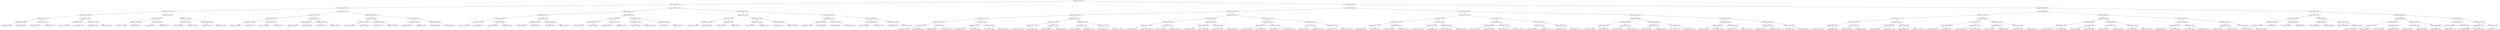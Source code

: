 digraph G{
1368446734 [label="Node{data=[3102, 3102]}"]
1368446734 -> 194068117
194068117 [label="Node{data=[2008, 2008]}"]
194068117 -> 1980171720
1980171720 [label="Node{data=[1842, 1842]}"]
1980171720 -> 1896404476
1896404476 [label="Node{data=[1797, 1797]}"]
1896404476 -> 645354612
645354612 [label="Node{data=[1762, 1762]}"]
645354612 -> 605070265
605070265 [label="Node{data=[1709, 1709]}"]
605070265 -> 1786235830
1786235830 [label="Node{data=[1669, 1669]}"]
1786235830 -> 1575441457
1575441457 [label="Node{data=[1124, 1124]}"]
1786235830 -> 1102020365
1102020365 [label="Node{data=[1695, 1695]}"]
605070265 -> 1610809834
1610809834 [label="Node{data=[1739, 1739]}"]
1610809834 -> 889019431
889019431 [label="Node{data=[1725, 1725]}"]
1610809834 -> 1406980181
1406980181 [label="Node{data=[1760, 1760]}"]
645354612 -> 1764854324
1764854324 [label="Node{data=[1793, 1793]}"]
1764854324 -> 289790633
289790633 [label="Node{data=[1791, 1791]}"]
289790633 -> 1325899970
1325899970 [label="Node{data=[1790, 1790]}"]
289790633 -> 2053934863
2053934863 [label="Node{data=[1792, 1792]}"]
1764854324 -> 535415388
535415388 [label="Node{data=[1795, 1795]}"]
535415388 -> 541514650
541514650 [label="Node{data=[1794, 1794]}"]
535415388 -> 1379237600
1379237600 [label="Node{data=[1796, 1796]}"]
1896404476 -> 1279231838
1279231838 [label="Node{data=[1805, 1805]}"]
1279231838 -> 492113839
492113839 [label="Node{data=[1801, 1801]}"]
492113839 -> 190422420
190422420 [label="Node{data=[1799, 1799]}"]
190422420 -> 1927426145
1927426145 [label="Node{data=[1798, 1798]}"]
190422420 -> 1121410068
1121410068 [label="Node{data=[1800, 1800]}"]
492113839 -> 2001345430
2001345430 [label="Node{data=[1803, 1803]}"]
2001345430 -> 817405398
817405398 [label="Node{data=[1802, 1802]}"]
2001345430 -> 1396359832
1396359832 [label="Node{data=[1804, 1804]}"]
1279231838 -> 729092887
729092887 [label="Node{data=[1838, 1838]}"]
729092887 -> 214186820
214186820 [label="Node{data=[1807, 1807]}"]
214186820 -> 2019971367
2019971367 [label="Node{data=[1806, 1806]}"]
214186820 -> 2102227633
2102227633 [label="Node{data=[1808, 1808]}"]
729092887 -> 2124626852
2124626852 [label="Node{data=[1840, 1840]}"]
2124626852 -> 1393570095
1393570095 [label="Node{data=[1839, 1839]}"]
2124626852 -> 431336707
431336707 [label="Node{data=[1841, 1841]}"]
1980171720 -> 259759230
259759230 [label="Node{data=[1891, 1891]}"]
259759230 -> 1751312430
1751312430 [label="Node{data=[1850, 1850]}"]
1751312430 -> 984163652
984163652 [label="Node{data=[1846, 1846]}"]
984163652 -> 239098535
239098535 [label="Node{data=[1844, 1844]}"]
239098535 -> 1569439613
1569439613 [label="Node{data=[1843, 1843]}"]
239098535 -> 576135034
576135034 [label="Node{data=[1845, 1845]}"]
984163652 -> 1361550705
1361550705 [label="Node{data=[1848, 1848]}"]
1361550705 -> 1564373136
1564373136 [label="Node{data=[1847, 1847]}"]
1361550705 -> 1573805085
1573805085 [label="Node{data=[1849, 1849]}"]
1751312430 -> 1207444497
1207444497 [label="Node{data=[1854, 1854]}"]
1207444497 -> 718927242
718927242 [label="Node{data=[1852, 1852]}"]
718927242 -> 80587441
80587441 [label="Node{data=[1851, 1851]}"]
718927242 -> 726413441
726413441 [label="Node{data=[1853, 1853]}"]
1207444497 -> 756175189
756175189 [label="Node{data=[1856, 1856]}"]
756175189 -> 1208124632
1208124632 [label="Node{data=[1855, 1855]}"]
756175189 -> 569587531
569587531 [label="Node{data=[1857, 1857]}"]
259759230 -> 1811006412
1811006412 [label="Node{data=[2000, 2000]}"]
1811006412 -> 1423359774
1423359774 [label="Node{data=[1996, 1996]}"]
1423359774 -> 145675544
145675544 [label="Node{data=[1994, 1994]}"]
145675544 -> 811594281
811594281 [label="Node{data=[1993, 1993]}"]
145675544 -> 1440065613
1440065613 [label="Node{data=[1995, 1995]}"]
1423359774 -> 874173350
874173350 [label="Node{data=[1998, 1998]}"]
874173350 -> 1247987240
1247987240 [label="Node{data=[1997, 1997]}"]
874173350 -> 98810871
98810871 [label="Node{data=[1999, 1999]}"]
1811006412 -> 2097999046
2097999046 [label="Node{data=[2004, 2004]}"]
2097999046 -> 527009570
527009570 [label="Node{data=[2002, 2002]}"]
527009570 -> 1130774881
1130774881 [label="Node{data=[2001, 2001]}"]
527009570 -> 1531078393
1531078393 [label="Node{data=[2003, 2003]}"]
2097999046 -> 1093847947
1093847947 [label="Node{data=[2006, 2006]}"]
1093847947 -> 313594904
313594904 [label="Node{data=[2005, 2005]}"]
1093847947 -> 1663906406
1663906406 [label="Node{data=[2007, 2007]}"]
194068117 -> 730920276
730920276 [label="Node{data=[2137, 2137]}"]
730920276 -> 2091453758
2091453758 [label="Node{data=[2065, 2065]}"]
2091453758 -> 1713555303
1713555303 [label="Node{data=[2057, 2057]}"]
1713555303 -> 1813407687
1813407687 [label="Node{data=[2053, 2053]}"]
1813407687 -> 1082131780
1082131780 [label="Node{data=[2010, 2010]}"]
1082131780 -> 1953767575
1953767575 [label="Node{data=[2009, 2009]}"]
1082131780 -> 77453441
77453441 [label="Node{data=[2052, 2052]}"]
1813407687 -> 1533718410
1533718410 [label="Node{data=[2055, 2055]}"]
1533718410 -> 453000070
453000070 [label="Node{data=[2054, 2054]}"]
1533718410 -> 1311101161
1311101161 [label="Node{data=[2056, 2056]}"]
1713555303 -> 613830780
613830780 [label="Node{data=[2061, 2061]}"]
613830780 -> 705605019
705605019 [label="Node{data=[2059, 2059]}"]
705605019 -> 818446167
818446167 [label="Node{data=[2058, 2058]}"]
705605019 -> 1342849855
1342849855 [label="Node{data=[2060, 2060]}"]
613830780 -> 1175055602
1175055602 [label="Node{data=[2063, 2063]}"]
1175055602 -> 422900701
422900701 [label="Node{data=[2062, 2062]}"]
1175055602 -> 1786053995
1786053995 [label="Node{data=[2064, 2064]}"]
2091453758 -> 1751425185
1751425185 [label="Node{data=[2129, 2129]}"]
1751425185 -> 1627635491
1627635491 [label="Node{data=[2069, 2069]}"]
1627635491 -> 1595343557
1595343557 [label="Node{data=[2067, 2067]}"]
1595343557 -> 495655441
495655441 [label="Node{data=[2066, 2066]}"]
1595343557 -> 1353175209
1353175209 [label="Node{data=[2068, 2068]}"]
1627635491 -> 740394809
740394809 [label="Node{data=[2127, 2127]}"]
740394809 -> 1262987602
1262987602 [label="Node{data=[2070, 2070]}"]
740394809 -> 240740793
240740793 [label="Node{data=[2128, 2128]}"]
1751425185 -> 1612042819
1612042819 [label="Node{data=[2133, 2133]}"]
1612042819 -> 1076726071
1076726071 [label="Node{data=[2131, 2131]}"]
1076726071 -> 911652185
911652185 [label="Node{data=[2130, 2130]}"]
1076726071 -> 1938228875
1938228875 [label="Node{data=[2132, 2132]}"]
1612042819 -> 1036932466
1036932466 [label="Node{data=[2135, 2135]}"]
1036932466 -> 293996493
293996493 [label="Node{data=[2134, 2134]}"]
1036932466 -> 318342361
318342361 [label="Node{data=[2136, 2136]}"]
730920276 -> 1501657939
1501657939 [label="Node{data=[3086, 3086]}"]
1501657939 -> 380358868
380358868 [label="Node{data=[2166, 2166]}"]
380358868 -> 926025123
926025123 [label="Node{data=[2141, 2141]}"]
926025123 -> 1773375696
1773375696 [label="Node{data=[2139, 2139]}"]
1773375696 -> 1002054998
1002054998 [label="Node{data=[2138, 2138]}"]
1773375696 -> 1944027013
1944027013 [label="Node{data=[2140, 2140]}"]
926025123 -> 1416065856
1416065856 [label="Node{data=[2143, 2143]}"]
1416065856 -> 564612108
564612108 [label="Node{data=[2142, 2142]}"]
1416065856 -> 1272794619
1272794619 [label="Node{data=[2144, 2144]}"]
380358868 -> 1131814994
1131814994 [label="Node{data=[3028, 3028]}"]
1131814994 -> 744793615
744793615 [label="Node{data=[2925, 2925]}"]
744793615 -> 934828195
934828195 [label="Node{data=[2847, 2847]}"]
744793615 -> 371943738
371943738 [label="Node{data=[3021, 3021]}"]
1131814994 -> 1689108253
1689108253 [label="Node{data=[3084, 3084]}"]
1689108253 -> 1836071257
1836071257 [label="Node{data=[3052, 3052]}"]
1689108253 -> 410523924
410523924 [label="Node{data=[3085, 3085]}"]
1501657939 -> 1440207256
1440207256 [label="Node{data=[3094, 3094]}"]
1440207256 -> 1552669032
1552669032 [label="Node{data=[3090, 3090]}"]
1552669032 -> 811440465
811440465 [label="Node{data=[3088, 3088]}"]
811440465 -> 1756731127
1756731127 [label="Node{data=[3087, 3087]}"]
811440465 -> 50712936
50712936 [label="Node{data=[3089, 3089]}"]
1552669032 -> 21436665
21436665 [label="Node{data=[3092, 3092]}"]
21436665 -> 1561104017
1561104017 [label="Node{data=[3091, 3091]}"]
21436665 -> 432712169
432712169 [label="Node{data=[3093, 3093]}"]
1440207256 -> 887727401
887727401 [label="Node{data=[3098, 3098]}"]
887727401 -> 231797661
231797661 [label="Node{data=[3096, 3096]}"]
231797661 -> 881958064
881958064 [label="Node{data=[3095, 3095]}"]
231797661 -> 2027482666
2027482666 [label="Node{data=[3097, 3097]}"]
887727401 -> 23186677
23186677 [label="Node{data=[3100, 3100]}"]
23186677 -> 187145055
187145055 [label="Node{data=[3099, 3099]}"]
23186677 -> 862712471
862712471 [label="Node{data=[3101, 3101]}"]
1368446734 -> 209576814
209576814 [label="Node{data=[7626, 7626]}"]
209576814 -> 57970800
57970800 [label="Node{data=[4719, 4719]}"]
57970800 -> 884874786
884874786 [label="Node{data=[3135, 3135]}"]
884874786 -> 1479392616
1479392616 [label="Node{data=[3118, 3118]}"]
1479392616 -> 992498576
992498576 [label="Node{data=[3110, 3110]}"]
992498576 -> 486056853
486056853 [label="Node{data=[3106, 3106]}"]
486056853 -> 1492381990
1492381990 [label="Node{data=[3104, 3104]}"]
1492381990 -> 1837158829
1837158829 [label="Node{data=[3103, 3103]}"]
1492381990 -> 349027166
349027166 [label="Node{data=[3105, 3105]}"]
486056853 -> 1299203673
1299203673 [label="Node{data=[3108, 3108]}"]
1299203673 -> 172876816
172876816 [label="Node{data=[3107, 3107]}"]
1299203673 -> 1630224717
1630224717 [label="Node{data=[3109, 3109]}"]
992498576 -> 415564157
415564157 [label="Node{data=[3114, 3114]}"]
415564157 -> 1472777906
1472777906 [label="Node{data=[3112, 3112]}"]
1472777906 -> 843107647
843107647 [label="Node{data=[3111, 3111]}"]
1472777906 -> 165335827
165335827 [label="Node{data=[3113, 3113]}"]
415564157 -> 958723516
958723516 [label="Node{data=[3116, 3116]}"]
958723516 -> 680006004
680006004 [label="Node{data=[3115, 3115]}"]
958723516 -> 471140463
471140463 [label="Node{data=[3117, 3117]}"]
1479392616 -> 1132991157
1132991157 [label="Node{data=[3127, 3127]}"]
1132991157 -> 1562347117
1562347117 [label="Node{data=[3122, 3122]}"]
1562347117 -> 896810763
896810763 [label="Node{data=[3120, 3120]}"]
896810763 -> 18227130
18227130 [label="Node{data=[3119, 3119]}"]
896810763 -> 34125975
34125975 [label="Node{data=[3121, 3121]}"]
1562347117 -> 595950165
595950165 [label="Node{data=[3125, 3125]}"]
595950165 -> 933070153
933070153 [label="Node{data=[3123, 3123]}"]
595950165 -> 113747919
113747919 [label="Node{data=[3126, 3126]}"]
1132991157 -> 1095531392
1095531392 [label="Node{data=[3131, 3131]}"]
1095531392 -> 1234429486
1234429486 [label="Node{data=[3129, 3129]}"]
1234429486 -> 318739864
318739864 [label="Node{data=[3128, 3128]}"]
1234429486 -> 700293591
700293591 [label="Node{data=[3130, 3130]}"]
1095531392 -> 193941275
193941275 [label="Node{data=[3133, 3133]}"]
193941275 -> 1576757970
1576757970 [label="Node{data=[3132, 3132]}"]
193941275 -> 868640672
868640672 [label="Node{data=[3134, 3134]}"]
884874786 -> 2008140566
2008140566 [label="Node{data=[4116, 4116]}"]
2008140566 -> 112702828
112702828 [label="Node{data=[3143, 3143]}"]
112702828 -> 10281618
10281618 [label="Node{data=[3139, 3139]}"]
10281618 -> 6778438
6778438 [label="Node{data=[3137, 3137]}"]
6778438 -> 2046290983
2046290983 [label="Node{data=[3136, 3136]}"]
6778438 -> 1112554144
1112554144 [label="Node{data=[3138, 3138]}"]
10281618 -> 633325578
633325578 [label="Node{data=[3141, 3141]}"]
633325578 -> 504465317
504465317 [label="Node{data=[3140, 3140]}"]
633325578 -> 1489098388
1489098388 [label="Node{data=[3142, 3142]}"]
112702828 -> 461861398
461861398 [label="Node{data=[3946, 3946]}"]
461861398 -> 1084430068
1084430068 [label="Node{data=[3186, 3186]}"]
1084430068 -> 1386057194
1386057194 [label="Node{data=[3152, 3152]}"]
1084430068 -> 71210075
71210075 [label="Node{data=[3676, 3676]}"]
461861398 -> 604586248
604586248 [label="Node{data=[4037, 4037]}"]
604586248 -> 2093344715
2093344715 [label="Node{data=[3979, 3979]}"]
604586248 -> 1107941220
1107941220 [label="Node{data=[4056, 4056]}"]
2008140566 -> 845487922
845487922 [label="Node{data=[4711, 4711]}"]
845487922 -> 1544165751
1544165751 [label="Node{data=[4707, 4707]}"]
1544165751 -> 253908610
253908610 [label="Node{data=[4659, 4659]}"]
253908610 -> 52167413
52167413 [label="Node{data=[4653, 4653]}"]
253908610 -> 429527339
429527339 [label="Node{data=[4692, 4692]}"]
1544165751 -> 358052558
358052558 [label="Node{data=[4709, 4709]}"]
358052558 -> 140288160
140288160 [label="Node{data=[4708, 4708]}"]
358052558 -> 1806962932
1806962932 [label="Node{data=[4710, 4710]}"]
845487922 -> 577652704
577652704 [label="Node{data=[4715, 4715]}"]
577652704 -> 201429089
201429089 [label="Node{data=[4713, 4713]}"]
201429089 -> 1630890209
1630890209 [label="Node{data=[4712, 4712]}"]
201429089 -> 718137219
718137219 [label="Node{data=[4714, 4714]}"]
577652704 -> 2051859581
2051859581 [label="Node{data=[4717, 4717]}"]
2051859581 -> 2060382669
2060382669 [label="Node{data=[4716, 4716]}"]
2051859581 -> 813100053
813100053 [label="Node{data=[4718, 4718]}"]
57970800 -> 1967322215
1967322215 [label="Node{data=[4782, 4782]}"]
1967322215 -> 1748015550
1748015550 [label="Node{data=[4735, 4735]}"]
1748015550 -> 1702710764
1702710764 [label="Node{data=[4727, 4727]}"]
1702710764 -> 1651249938
1651249938 [label="Node{data=[4723, 4723]}"]
1651249938 -> 15676148
15676148 [label="Node{data=[4721, 4721]}"]
15676148 -> 1828628030
1828628030 [label="Node{data=[4720, 4720]}"]
15676148 -> 1667466336
1667466336 [label="Node{data=[4722, 4722]}"]
1651249938 -> 1637220253
1637220253 [label="Node{data=[4725, 4725]}"]
1637220253 -> 412359113
412359113 [label="Node{data=[4724, 4724]}"]
1637220253 -> 21136307
21136307 [label="Node{data=[4726, 4726]}"]
1702710764 -> 2122139519
2122139519 [label="Node{data=[4731, 4731]}"]
2122139519 -> 819607098
819607098 [label="Node{data=[4729, 4729]}"]
819607098 -> 137898937
137898937 [label="Node{data=[4728, 4728]}"]
819607098 -> 494038550
494038550 [label="Node{data=[4730, 4730]}"]
2122139519 -> 161518712
161518712 [label="Node{data=[4733, 4733]}"]
161518712 -> 1755973776
1755973776 [label="Node{data=[4732, 4732]}"]
161518712 -> 554079199
554079199 [label="Node{data=[4734, 4734]}"]
1748015550 -> 797592375
797592375 [label="Node{data=[4774, 4774]}"]
797592375 -> 570690026
570690026 [label="Node{data=[4770, 4770]}"]
570690026 -> 441609138
441609138 [label="Node{data=[4768, 4768]}"]
441609138 -> 266308428
266308428 [label="Node{data=[4736, 4736]}"]
441609138 -> 1928444531
1928444531 [label="Node{data=[4769, 4769]}"]
570690026 -> 1891149470
1891149470 [label="Node{data=[4772, 4772]}"]
1891149470 -> 2042518720
2042518720 [label="Node{data=[4771, 4771]}"]
1891149470 -> 172506448
172506448 [label="Node{data=[4773, 4773]}"]
797592375 -> 1972714568
1972714568 [label="Node{data=[4778, 4778]}"]
1972714568 -> 1085077554
1085077554 [label="Node{data=[4776, 4776]}"]
1085077554 -> 1266676923
1266676923 [label="Node{data=[4775, 4775]}"]
1085077554 -> 9892409
9892409 [label="Node{data=[4777, 4777]}"]
1972714568 -> 1555949855
1555949855 [label="Node{data=[4780, 4780]}"]
1555949855 -> 2079848402
2079848402 [label="Node{data=[4779, 4779]}"]
1555949855 -> 1327046203
1327046203 [label="Node{data=[4781, 4781]}"]
1967322215 -> 2015967963
2015967963 [label="Node{data=[5622, 5622]}"]
2015967963 -> 1274003920
1274003920 [label="Node{data=[5408, 5408]}"]
1274003920 -> 266532376
266532376 [label="Node{data=[4966, 4966]}"]
266532376 -> 135121177
135121177 [label="Node{data=[4841, 4841]}"]
135121177 -> 960742689
960742689 [label="Node{data=[4783, 4783]}"]
135121177 -> 202859160
202859160 [label="Node{data=[4865, 4865]}"]
266532376 -> 350033716
350033716 [label="Node{data=[5406, 5406]}"]
350033716 -> 1920881079
1920881079 [label="Node{data=[5405, 5405]}"]
350033716 -> 1429465108
1429465108 [label="Node{data=[5407, 5407]}"]
1274003920 -> 1644647304
1644647304 [label="Node{data=[5618, 5618]}"]
1644647304 -> 513776715
513776715 [label="Node{data=[5410, 5410]}"]
513776715 -> 510428614
510428614 [label="Node{data=[5409, 5409]}"]
513776715 -> 1414905175
1414905175 [label="Node{data=[5617, 5617]}"]
1644647304 -> 202784582
202784582 [label="Node{data=[5620, 5620]}"]
202784582 -> 1854510923
1854510923 [label="Node{data=[5619, 5619]}"]
202784582 -> 347172329
347172329 [label="Node{data=[5621, 5621]}"]
2015967963 -> 1844958509
1844958509 [label="Node{data=[5630, 5630]}"]
1844958509 -> 1344678874
1344678874 [label="Node{data=[5626, 5626]}"]
1344678874 -> 1916259674
1916259674 [label="Node{data=[5624, 5624]}"]
1916259674 -> 1836460240
1836460240 [label="Node{data=[5623, 5623]}"]
1916259674 -> 1048299246
1048299246 [label="Node{data=[5625, 5625]}"]
1344678874 -> 1608663552
1608663552 [label="Node{data=[5628, 5628]}"]
1608663552 -> 334698939
334698939 [label="Node{data=[5627, 5627]}"]
1608663552 -> 1327469501
1327469501 [label="Node{data=[5629, 5629]}"]
1844958509 -> 800284678
800284678 [label="Node{data=[7448, 7448]}"]
800284678 -> 1653392818
1653392818 [label="Node{data=[5632, 5632]}"]
1653392818 -> 1773745817
1773745817 [label="Node{data=[5631, 5631]}"]
1653392818 -> 1518912104
1518912104 [label="Node{data=[5633, 5633]}"]
800284678 -> 1846491759
1846491759 [label="Node{data=[7624, 7624]}"]
1846491759 -> 1789580105
1789580105 [label="Node{data=[7623, 7623]}"]
1846491759 -> 1241988475
1241988475 [label="Node{data=[7625, 7625]}"]
209576814 -> 1442852305
1442852305 [label="Node{data=[8219, 8219]}"]
1442852305 -> 1095477564
1095477564 [label="Node{data=[8023, 8023]}"]
1095477564 -> 2110196423
2110196423 [label="Node{data=[7932, 7932]}"]
2110196423 -> 240655585
240655585 [label="Node{data=[7634, 7634]}"]
240655585 -> 1507968606
1507968606 [label="Node{data=[7630, 7630]}"]
1507968606 -> 1174373911
1174373911 [label="Node{data=[7628, 7628]}"]
1174373911 -> 11218269
11218269 [label="Node{data=[7627, 7627]}"]
1174373911 -> 1314559677
1314559677 [label="Node{data=[7629, 7629]}"]
1507968606 -> 434006558
434006558 [label="Node{data=[7632, 7632]}"]
434006558 -> 547915788
547915788 [label="Node{data=[7631, 7631]}"]
434006558 -> 2041612417
2041612417 [label="Node{data=[7633, 7633]}"]
240655585 -> 1665468020
1665468020 [label="Node{data=[7638, 7638]}"]
1665468020 -> 161549976
161549976 [label="Node{data=[7636, 7636]}"]
161549976 -> 1831673672
1831673672 [label="Node{data=[7635, 7635]}"]
161549976 -> 279213804
279213804 [label="Node{data=[7637, 7637]}"]
1665468020 -> 1528411178
1528411178 [label="Node{data=[7805, 7805]}"]
1528411178 -> 1515037727
1515037727 [label="Node{data=[7639, 7639]}"]
1528411178 -> 1595881281
1595881281 [label="Node{data=[7846, 7846]}"]
2110196423 -> 1824471384
1824471384 [label="Node{data=[8015, 8015]}"]
1824471384 -> 2056353793
2056353793 [label="Node{data=[8011, 8011]}"]
2056353793 -> 1296778768
1296778768 [label="Node{data=[8009, 8009]}"]
1296778768 -> 1799931335
1799931335 [label="Node{data=[7999, 7999]}"]
1296778768 -> 2116568079
2116568079 [label="Node{data=[8010, 8010]}"]
2056353793 -> 260598459
260598459 [label="Node{data=[8013, 8013]}"]
260598459 -> 409257628
409257628 [label="Node{data=[8012, 8012]}"]
260598459 -> 892296874
892296874 [label="Node{data=[8014, 8014]}"]
1824471384 -> 152792124
152792124 [label="Node{data=[8019, 8019]}"]
152792124 -> 1158283798
1158283798 [label="Node{data=[8017, 8017]}"]
1158283798 -> 2070178829
2070178829 [label="Node{data=[8016, 8016]}"]
1158283798 -> 888252357
888252357 [label="Node{data=[8018, 8018]}"]
152792124 -> 1717127147
1717127147 [label="Node{data=[8021, 8021]}"]
1717127147 -> 1943462788
1943462788 [label="Node{data=[8020, 8020]}"]
1717127147 -> 722140663
722140663 [label="Node{data=[8022, 8022]}"]
1095477564 -> 318552284
318552284 [label="Node{data=[8195, 8195]}"]
318552284 -> 1043776375
1043776375 [label="Node{data=[8064, 8064]}"]
1043776375 -> 2058935798
2058935798 [label="Node{data=[8029, 8029]}"]
2058935798 -> 102851091
102851091 [label="Node{data=[8025, 8025]}"]
102851091 -> 1911296083
1911296083 [label="Node{data=[8024, 8024]}"]
102851091 -> 2043234402
2043234402 [label="Node{data=[8026, 8026]}"]
2058935798 -> 1168276928
1168276928 [label="Node{data=[8062, 8062]}"]
1168276928 -> 1209974429
1209974429 [label="Node{data=[8061, 8061]}"]
1168276928 -> 1499545925
1499545925 [label="Node{data=[8063, 8063]}"]
1043776375 -> 1792575571
1792575571 [label="Node{data=[8191, 8191]}"]
1792575571 -> 1019389109
1019389109 [label="Node{data=[8137, 8137]}"]
1019389109 -> 18157542
18157542 [label="Node{data=[8098, 8098]}"]
1019389109 -> 1387077096
1387077096 [label="Node{data=[8190, 8190]}"]
1792575571 -> 2082053630
2082053630 [label="Node{data=[8193, 8193]}"]
2082053630 -> 1431796164
1431796164 [label="Node{data=[8192, 8192]}"]
2082053630 -> 2081699511
2081699511 [label="Node{data=[8194, 8194]}"]
318552284 -> 1181496960
1181496960 [label="Node{data=[8211, 8211]}"]
1181496960 -> 1982510558
1982510558 [label="Node{data=[8199, 8199]}"]
1982510558 -> 417168262
417168262 [label="Node{data=[8197, 8197]}"]
417168262 -> 1159813028
1159813028 [label="Node{data=[8196, 8196]}"]
417168262 -> 1650373046
1650373046 [label="Node{data=[8198, 8198]}"]
1982510558 -> 1106865254
1106865254 [label="Node{data=[8201, 8201]}"]
1106865254 -> 839597716
839597716 [label="Node{data=[8200, 8200]}"]
1106865254 -> 2111361798
2111361798 [label="Node{data=[8202, 8202]}"]
1181496960 -> 1780223498
1780223498 [label="Node{data=[8215, 8215]}"]
1780223498 -> 1619838323
1619838323 [label="Node{data=[8213, 8213]}"]
1619838323 -> 186165352
186165352 [label="Node{data=[8212, 8212]}"]
1619838323 -> 820185838
820185838 [label="Node{data=[8214, 8214]}"]
1780223498 -> 973418150
973418150 [label="Node{data=[8217, 8217]}"]
973418150 -> 1017435080
1017435080 [label="Node{data=[8216, 8216]}"]
973418150 -> 1915840476
1915840476 [label="Node{data=[8218, 8218]}"]
1442852305 -> 1512945422
1512945422 [label="Node{data=[8913, 8913]}"]
1512945422 -> 1229902579
1229902579 [label="Node{data=[8905, 8905]}"]
1229902579 -> 1399747201
1399747201 [label="Node{data=[8223, 8223]}"]
1399747201 -> 706277559
706277559 [label="Node{data=[8221, 8221]}"]
706277559 -> 498771773
498771773 [label="Node{data=[8220, 8220]}"]
706277559 -> 576468787
576468787 [label="Node{data=[8222, 8222]}"]
1399747201 -> 42382211
42382211 [label="Node{data=[8893, 8893]}"]
42382211 -> 1878418988
1878418988 [label="Node{data=[8224, 8224]}"]
42382211 -> 666744736
666744736 [label="Node{data=[8904, 8904]}"]
1229902579 -> 1687943627
1687943627 [label="Node{data=[8909, 8909]}"]
1687943627 -> 1404458096
1404458096 [label="Node{data=[8907, 8907]}"]
1404458096 -> 254644012
254644012 [label="Node{data=[8906, 8906]}"]
1404458096 -> 1172777438
1172777438 [label="Node{data=[8908, 8908]}"]
1687943627 -> 2122962184
2122962184 [label="Node{data=[8911, 8911]}"]
2122962184 -> 536681341
536681341 [label="Node{data=[8910, 8910]}"]
2122962184 -> 2085266241
2085266241 [label="Node{data=[8912, 8912]}"]
1512945422 -> 10472655
10472655 [label="Node{data=[8930, 8930]}"]
10472655 -> 814639169
814639169 [label="Node{data=[8921, 8921]}"]
814639169 -> 1197452254
1197452254 [label="Node{data=[8917, 8917]}"]
1197452254 -> 1856395487
1856395487 [label="Node{data=[8915, 8915]}"]
1856395487 -> 270600304
270600304 [label="Node{data=[8914, 8914]}"]
1856395487 -> 1395570261
1395570261 [label="Node{data=[8916, 8916]}"]
1197452254 -> 1771431605
1771431605 [label="Node{data=[8919, 8919]}"]
1771431605 -> 891894776
891894776 [label="Node{data=[8918, 8918]}"]
1771431605 -> 768858021
768858021 [label="Node{data=[8920, 8920]}"]
814639169 -> 191447124
191447124 [label="Node{data=[8926, 8926]}"]
191447124 -> 1301266370
1301266370 [label="Node{data=[8923, 8923]}"]
1301266370 -> 822455152
822455152 [label="Node{data=[8922, 8922]}"]
1301266370 -> 39332874
39332874 [label="Node{data=[8925, 8925]}"]
191447124 -> 1139980277
1139980277 [label="Node{data=[8928, 8928]}"]
1139980277 -> 1932747238
1932747238 [label="Node{data=[8927, 8927]}"]
1139980277 -> 1878067931
1878067931 [label="Node{data=[8929, 8929]}"]
10472655 -> 747258707
747258707 [label="Node{data=[8934, 8934]}"]
747258707 -> 2047939624
2047939624 [label="Node{data=[8932, 8932]}"]
2047939624 -> 306538205
306538205 [label="Node{data=[8931, 8931]}"]
2047939624 -> 1963262364
1963262364 [label="Node{data=[8933, 8933]}"]
747258707 -> 199967924
199967924 [label="Node{data=[9067, 9067]}"]
199967924 -> 2032771509
2032771509 [label="Node{data=[8936, 8936]}"]
2032771509 -> 1088639939
1088639939 [label="Node{data=[8935, 8935]}"]
2032771509 -> 498574242
498574242 [label="Node{data=[8949, 8949]}"]
199967924 -> 1277729348
1277729348 [label="Node{data=[9072, 9072]}"]
1277729348 -> 2016980605
2016980605 [label="Node{data=[9113, 9113]}"]
}